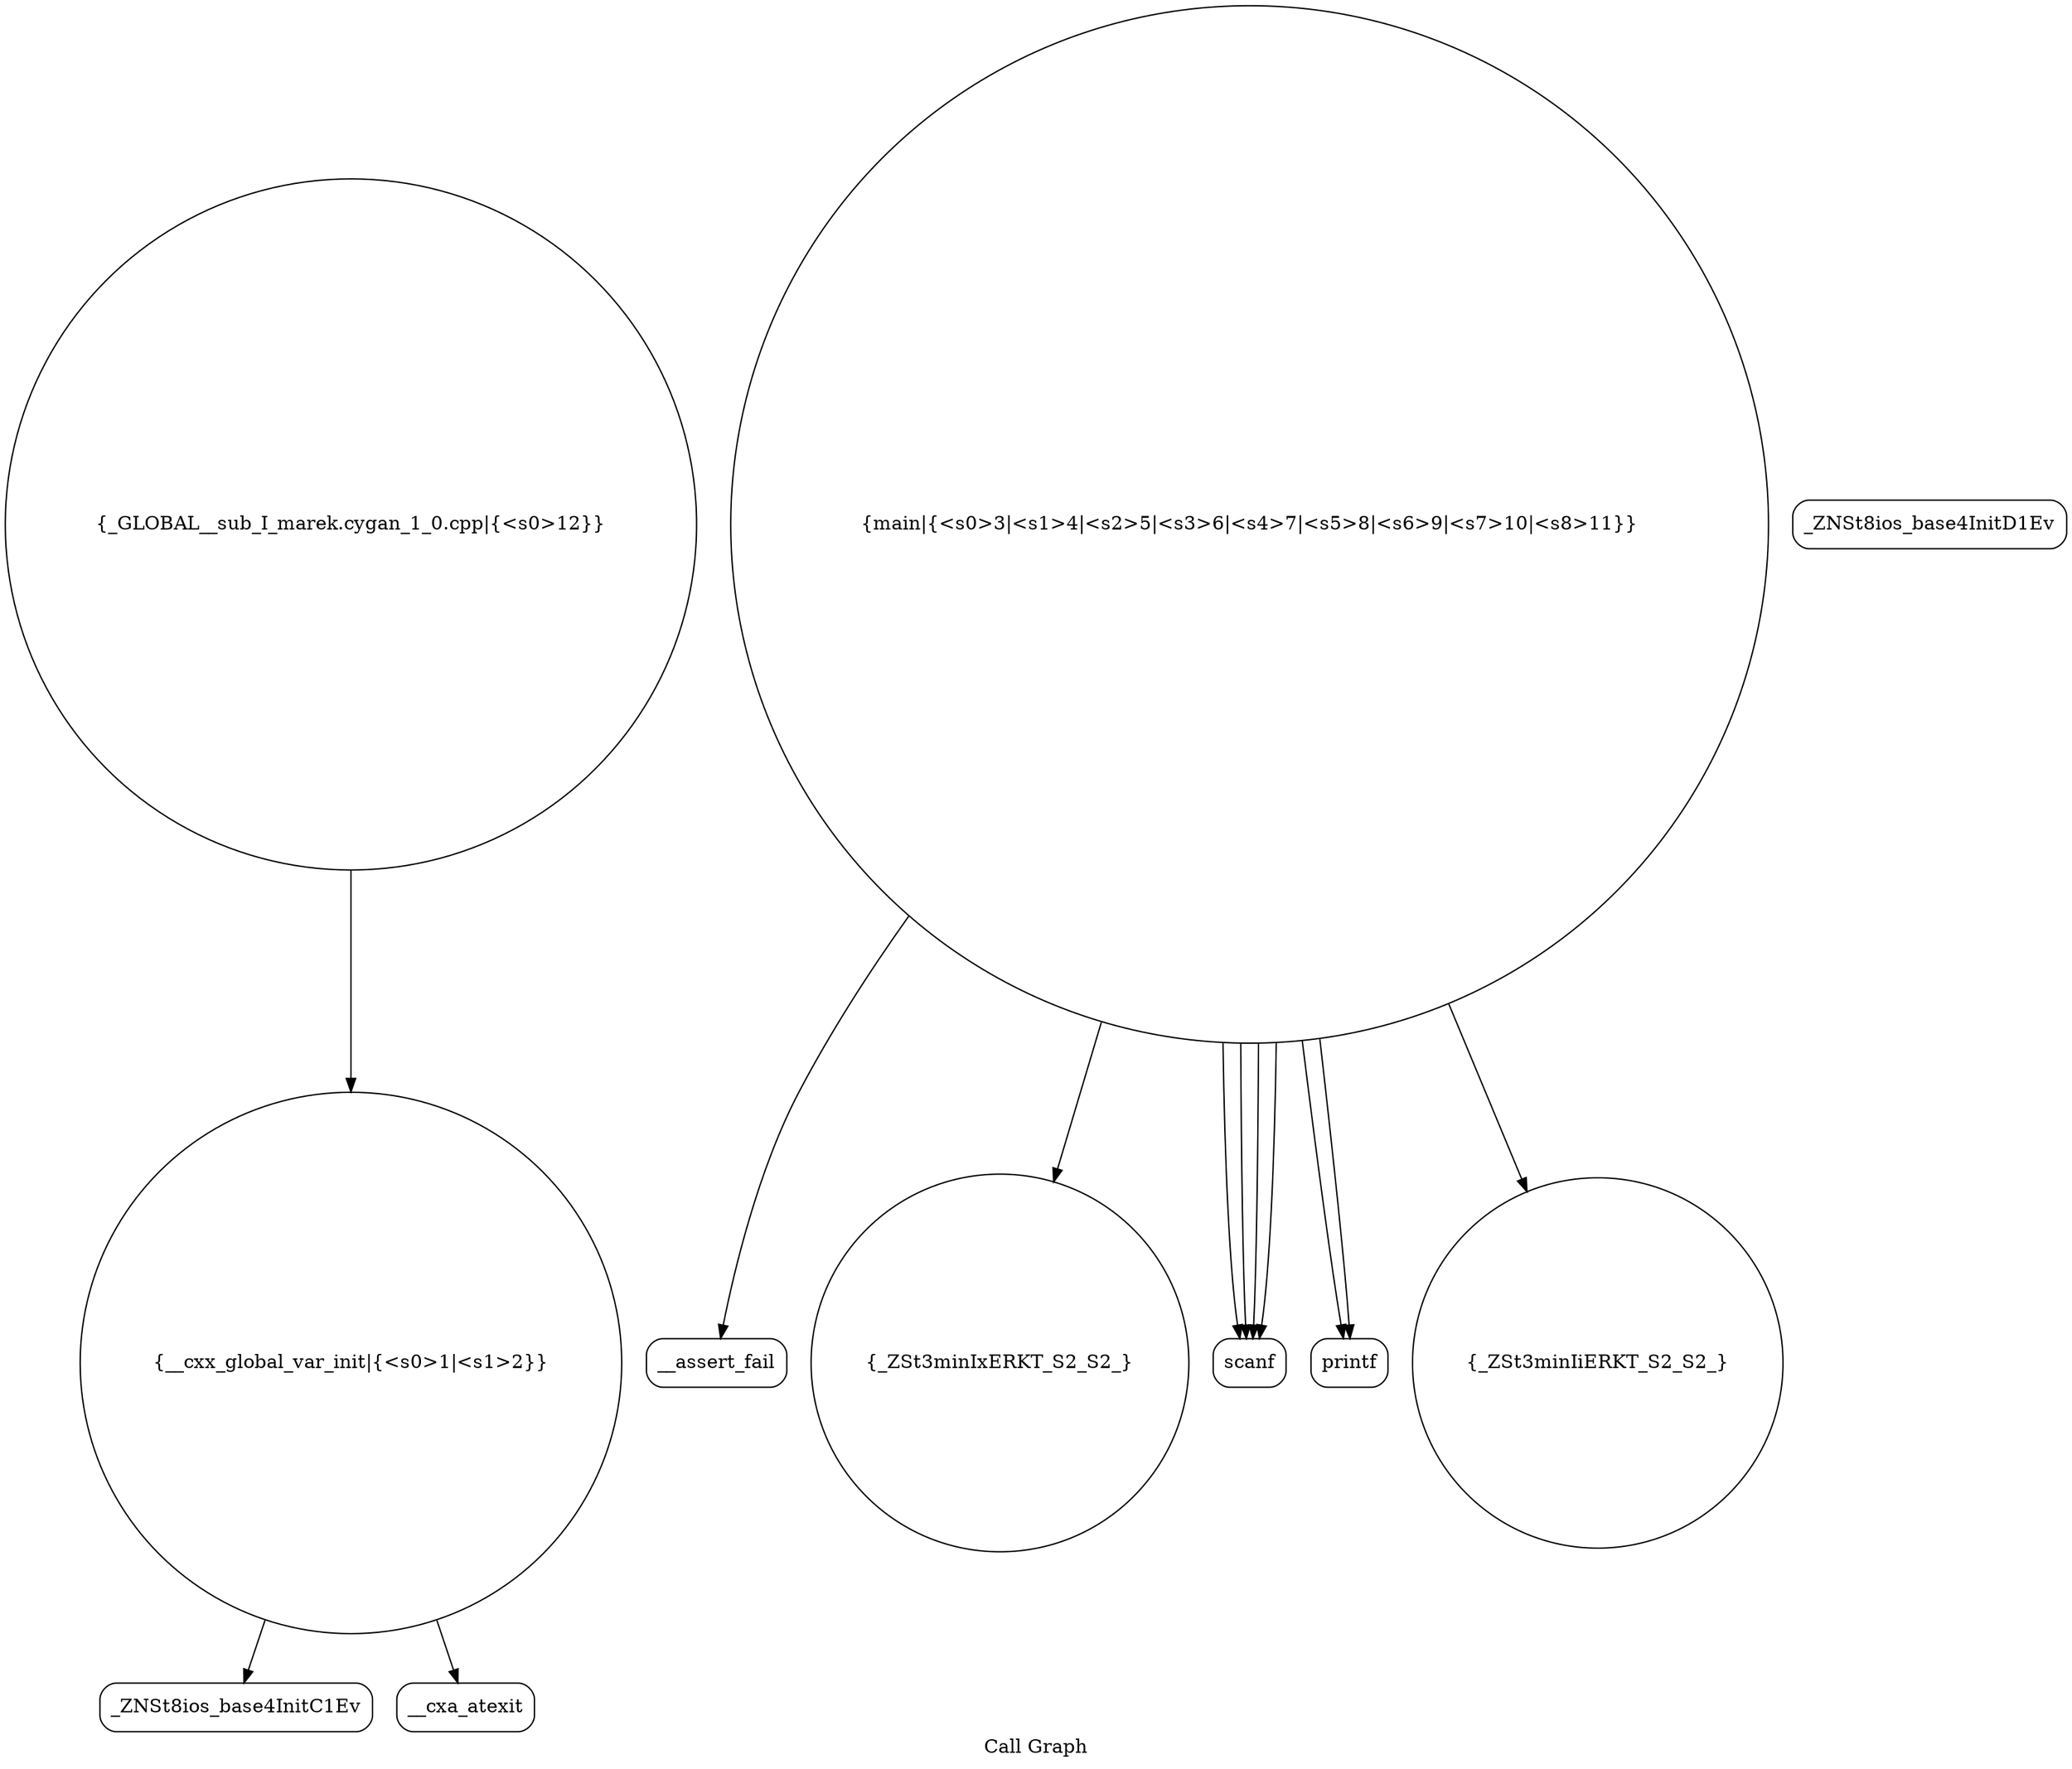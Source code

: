 digraph "Call Graph" {
	label="Call Graph";

	Node0x55bf312beb00 [shape=record,shape=circle,label="{__cxx_global_var_init|{<s0>1|<s1>2}}"];
	Node0x55bf312beb00:s0 -> Node0x55bf312bef90[color=black];
	Node0x55bf312beb00:s1 -> Node0x55bf312bf090[color=black];
	Node0x55bf312bf290 [shape=record,shape=Mrecord,label="{__assert_fail}"];
	Node0x55bf312bf010 [shape=record,shape=Mrecord,label="{_ZNSt8ios_base4InitD1Ev}"];
	Node0x55bf312bf390 [shape=record,shape=circle,label="{_ZSt3minIxERKT_S2_S2_}"];
	Node0x55bf312bf110 [shape=record,shape=circle,label="{main|{<s0>3|<s1>4|<s2>5|<s3>6|<s4>7|<s5>8|<s6>9|<s7>10|<s8>11}}"];
	Node0x55bf312bf110:s0 -> Node0x55bf312bf190[color=black];
	Node0x55bf312bf110:s1 -> Node0x55bf312bf210[color=black];
	Node0x55bf312bf110:s2 -> Node0x55bf312bf190[color=black];
	Node0x55bf312bf110:s3 -> Node0x55bf312bf290[color=black];
	Node0x55bf312bf110:s4 -> Node0x55bf312bf190[color=black];
	Node0x55bf312bf110:s5 -> Node0x55bf312bf190[color=black];
	Node0x55bf312bf110:s6 -> Node0x55bf312bf310[color=black];
	Node0x55bf312bf110:s7 -> Node0x55bf312bf390[color=black];
	Node0x55bf312bf110:s8 -> Node0x55bf312bf210[color=black];
	Node0x55bf312bf210 [shape=record,shape=Mrecord,label="{printf}"];
	Node0x55bf312bef90 [shape=record,shape=Mrecord,label="{_ZNSt8ios_base4InitC1Ev}"];
	Node0x55bf312bf310 [shape=record,shape=circle,label="{_ZSt3minIiERKT_S2_S2_}"];
	Node0x55bf312bf090 [shape=record,shape=Mrecord,label="{__cxa_atexit}"];
	Node0x55bf312bf410 [shape=record,shape=circle,label="{_GLOBAL__sub_I_marek.cygan_1_0.cpp|{<s0>12}}"];
	Node0x55bf312bf410:s0 -> Node0x55bf312beb00[color=black];
	Node0x55bf312bf190 [shape=record,shape=Mrecord,label="{scanf}"];
}

